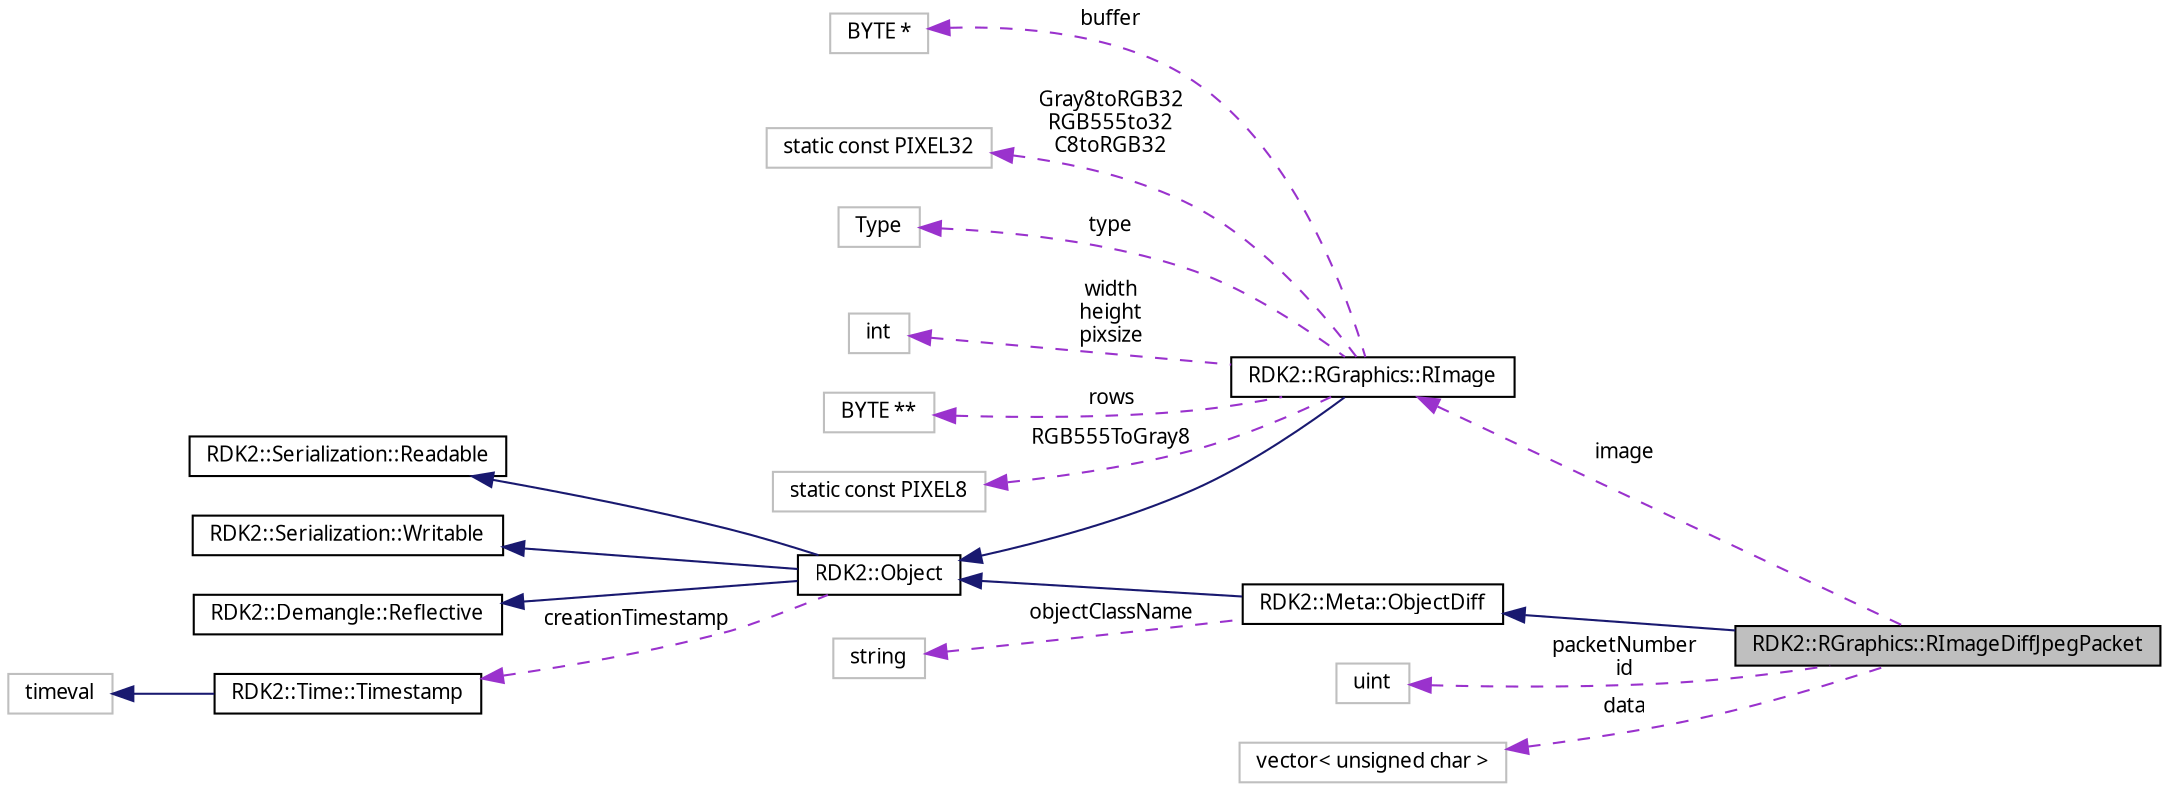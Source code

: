 digraph G
{
  edge [fontname="FreeSans.ttf",fontsize=10,labelfontname="FreeSans.ttf",labelfontsize=10];
  node [fontname="FreeSans.ttf",fontsize=10,shape=record];
  rankdir=LR;
  Node1 [label="RDK2::RGraphics::RImageDiffJpegPacket",height=0.2,width=0.4,color="black", fillcolor="grey75", style="filled" fontcolor="black"];
  Node2 -> Node1 [dir=back,color="midnightblue",fontsize=10,style="solid",fontname="FreeSans.ttf"];
  Node2 [label="RDK2::Meta::ObjectDiff",height=0.2,width=0.4,color="black", fillcolor="white", style="filled",URL="$struct_r_d_k2_1_1_meta_1_1_object_diff.html"];
  Node3 -> Node2 [dir=back,color="midnightblue",fontsize=10,style="solid",fontname="FreeSans.ttf"];
  Node3 [label="RDK2::Object",height=0.2,width=0.4,color="black", fillcolor="white", style="filled",URL="$class_r_d_k2_1_1_object.html"];
  Node4 -> Node3 [dir=back,color="midnightblue",fontsize=10,style="solid",fontname="FreeSans.ttf"];
  Node4 [label="RDK2::Serialization::Readable",height=0.2,width=0.4,color="black", fillcolor="white", style="filled",URL="$class_r_d_k2_1_1_serialization_1_1_readable.html",tooltip="A Readable object is one that implements a deserialization procedure."];
  Node5 -> Node3 [dir=back,color="midnightblue",fontsize=10,style="solid",fontname="FreeSans.ttf"];
  Node5 [label="RDK2::Serialization::Writable",height=0.2,width=0.4,color="black", fillcolor="white", style="filled",URL="$class_r_d_k2_1_1_serialization_1_1_writable.html"];
  Node6 -> Node3 [dir=back,color="midnightblue",fontsize=10,style="solid",fontname="FreeSans.ttf"];
  Node6 [label="RDK2::Demangle::Reflective",height=0.2,width=0.4,color="black", fillcolor="white", style="filled",URL="$struct_r_d_k2_1_1_demangle_1_1_reflective.html"];
  Node7 -> Node3 [dir=back,color="darkorchid3",fontsize=10,style="dashed",label="creationTimestamp",fontname="FreeSans.ttf"];
  Node7 [label="RDK2::Time::Timestamp",height=0.2,width=0.4,color="black", fillcolor="white", style="filled",URL="$struct_r_d_k2_1_1_time_1_1_timestamp.html"];
  Node8 -> Node7 [dir=back,color="midnightblue",fontsize=10,style="solid",fontname="FreeSans.ttf"];
  Node8 [label="timeval",height=0.2,width=0.4,color="grey75", fillcolor="white", style="filled"];
  Node9 -> Node2 [dir=back,color="darkorchid3",fontsize=10,style="dashed",label="objectClassName",fontname="FreeSans.ttf"];
  Node9 [label="string",height=0.2,width=0.4,color="grey75", fillcolor="white", style="filled"];
  Node10 -> Node1 [dir=back,color="darkorchid3",fontsize=10,style="dashed",label="image",fontname="FreeSans.ttf"];
  Node10 [label="RDK2::RGraphics::RImage",height=0.2,width=0.4,color="black", fillcolor="white", style="filled",URL="$class_r_d_k2_1_1_r_graphics_1_1_r_image.html",tooltip="Incapsula un&#39;immagine bidimensionale."];
  Node3 -> Node10 [dir=back,color="midnightblue",fontsize=10,style="solid",fontname="FreeSans.ttf"];
  Node11 -> Node10 [dir=back,color="darkorchid3",fontsize=10,style="dashed",label="buffer",fontname="FreeSans.ttf"];
  Node11 [label="BYTE *",height=0.2,width=0.4,color="grey75", fillcolor="white", style="filled"];
  Node12 -> Node10 [dir=back,color="darkorchid3",fontsize=10,style="dashed",label="Gray8toRGB32\nRGB555to32\nC8toRGB32",fontname="FreeSans.ttf"];
  Node12 [label="static const PIXEL32",height=0.2,width=0.4,color="grey75", fillcolor="white", style="filled"];
  Node13 -> Node10 [dir=back,color="darkorchid3",fontsize=10,style="dashed",label="type",fontname="FreeSans.ttf"];
  Node13 [label="Type",height=0.2,width=0.4,color="grey75", fillcolor="white", style="filled"];
  Node14 -> Node10 [dir=back,color="darkorchid3",fontsize=10,style="dashed",label="width\nheight\npixsize",fontname="FreeSans.ttf"];
  Node14 [label="int",height=0.2,width=0.4,color="grey75", fillcolor="white", style="filled"];
  Node15 -> Node10 [dir=back,color="darkorchid3",fontsize=10,style="dashed",label="rows",fontname="FreeSans.ttf"];
  Node15 [label="BYTE **",height=0.2,width=0.4,color="grey75", fillcolor="white", style="filled"];
  Node16 -> Node10 [dir=back,color="darkorchid3",fontsize=10,style="dashed",label="RGB555ToGray8",fontname="FreeSans.ttf"];
  Node16 [label="static const PIXEL8",height=0.2,width=0.4,color="grey75", fillcolor="white", style="filled"];
  Node17 -> Node1 [dir=back,color="darkorchid3",fontsize=10,style="dashed",label="packetNumber\nid",fontname="FreeSans.ttf"];
  Node17 [label="uint",height=0.2,width=0.4,color="grey75", fillcolor="white", style="filled"];
  Node18 -> Node1 [dir=back,color="darkorchid3",fontsize=10,style="dashed",label="data",fontname="FreeSans.ttf"];
  Node18 [label="vector\< unsigned char \>",height=0.2,width=0.4,color="grey75", fillcolor="white", style="filled"];
}
